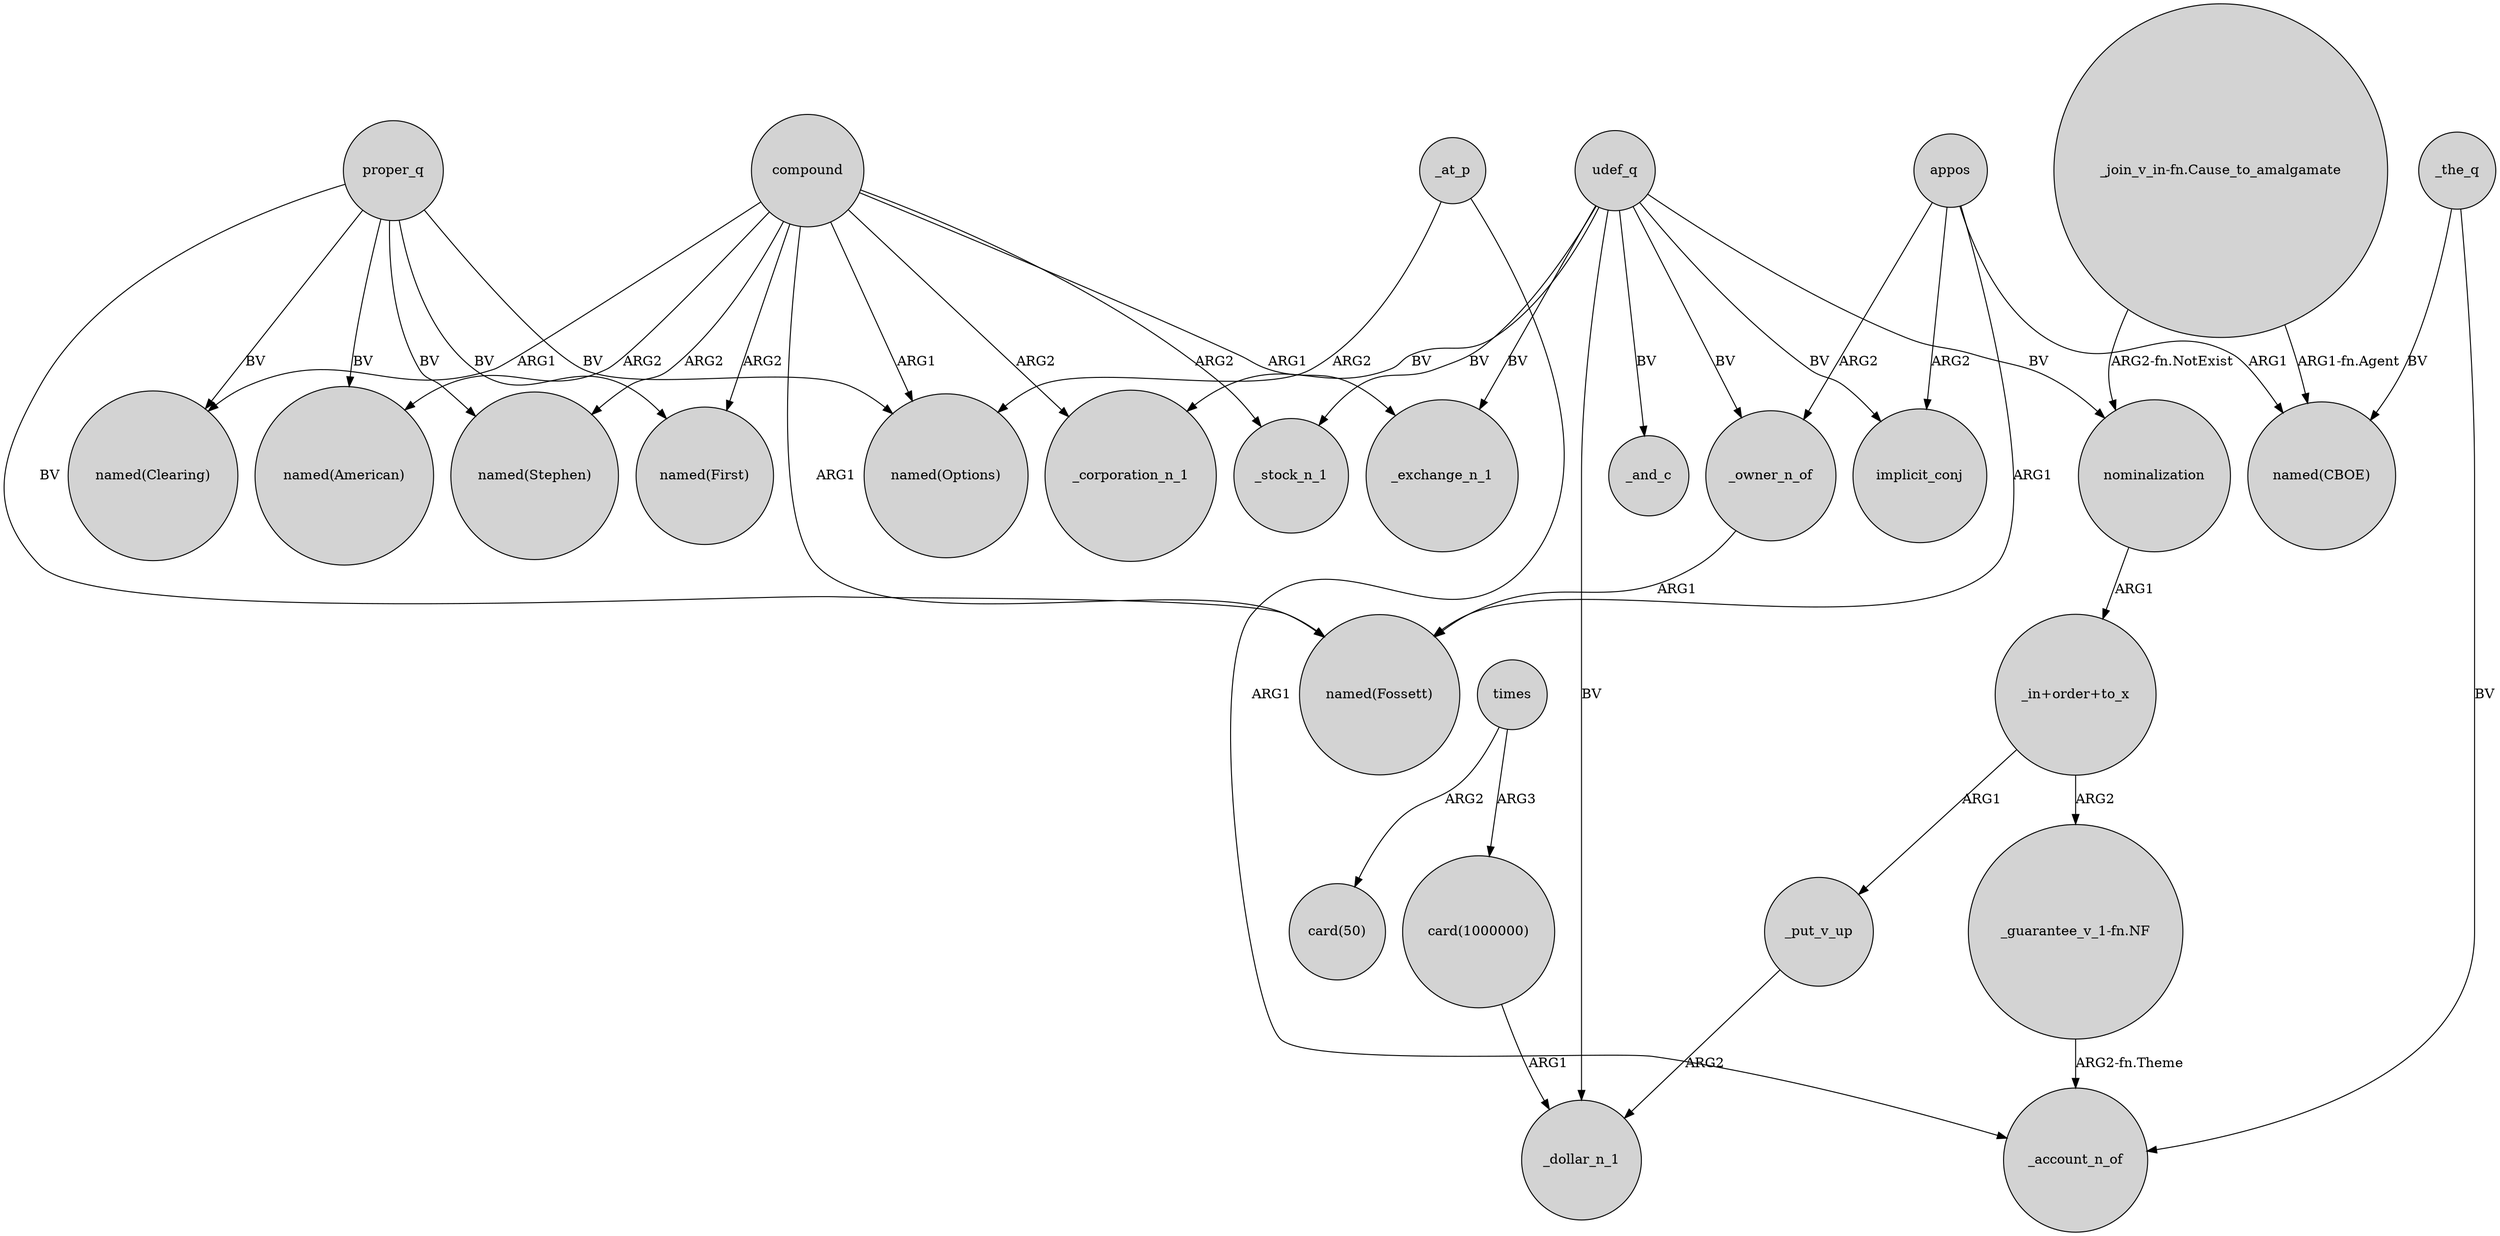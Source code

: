 digraph {
	node [shape=circle style=filled]
	appos -> _owner_n_of [label=ARG2]
	times -> "card(50)" [label=ARG2]
	"card(1000000)" -> _dollar_n_1 [label=ARG1]
	"_guarantee_v_1-fn.NF" -> _account_n_of [label="ARG2-fn.Theme"]
	_the_q -> _account_n_of [label=BV]
	proper_q -> "named(American)" [label=BV]
	appos -> "named(CBOE)" [label=ARG1]
	proper_q -> "named(Fossett)" [label=BV]
	compound -> "named(Clearing)" [label=ARG1]
	compound -> "named(Fossett)" [label=ARG1]
	"_join_v_in-fn.Cause_to_amalgamate" -> "named(CBOE)" [label="ARG1-fn.Agent"]
	_at_p -> _account_n_of [label=ARG1]
	"_in+order+to_x" -> _put_v_up [label=ARG1]
	compound -> _corporation_n_1 [label=ARG2]
	proper_q -> "named(First)" [label=BV]
	compound -> "named(First)" [label=ARG2]
	appos -> implicit_conj [label=ARG2]
	_at_p -> "named(Options)" [label=ARG2]
	udef_q -> implicit_conj [label=BV]
	compound -> "named(American)" [label=ARG2]
	compound -> _stock_n_1 [label=ARG2]
	udef_q -> _corporation_n_1 [label=BV]
	_the_q -> "named(CBOE)" [label=BV]
	_owner_n_of -> "named(Fossett)" [label=ARG1]
	"_join_v_in-fn.Cause_to_amalgamate" -> nominalization [label="ARG2-fn.NotExist"]
	udef_q -> _stock_n_1 [label=BV]
	nominalization -> "_in+order+to_x" [label=ARG1]
	compound -> _exchange_n_1 [label=ARG1]
	times -> "card(1000000)" [label=ARG3]
	udef_q -> nominalization [label=BV]
	appos -> "named(Fossett)" [label=ARG1]
	udef_q -> _owner_n_of [label=BV]
	compound -> "named(Options)" [label=ARG1]
	_put_v_up -> _dollar_n_1 [label=ARG2]
	udef_q -> _exchange_n_1 [label=BV]
	udef_q -> _and_c [label=BV]
	proper_q -> "named(Options)" [label=BV]
	proper_q -> "named(Stephen)" [label=BV]
	"_in+order+to_x" -> "_guarantee_v_1-fn.NF" [label=ARG2]
	udef_q -> _dollar_n_1 [label=BV]
	compound -> "named(Stephen)" [label=ARG2]
	proper_q -> "named(Clearing)" [label=BV]
}
